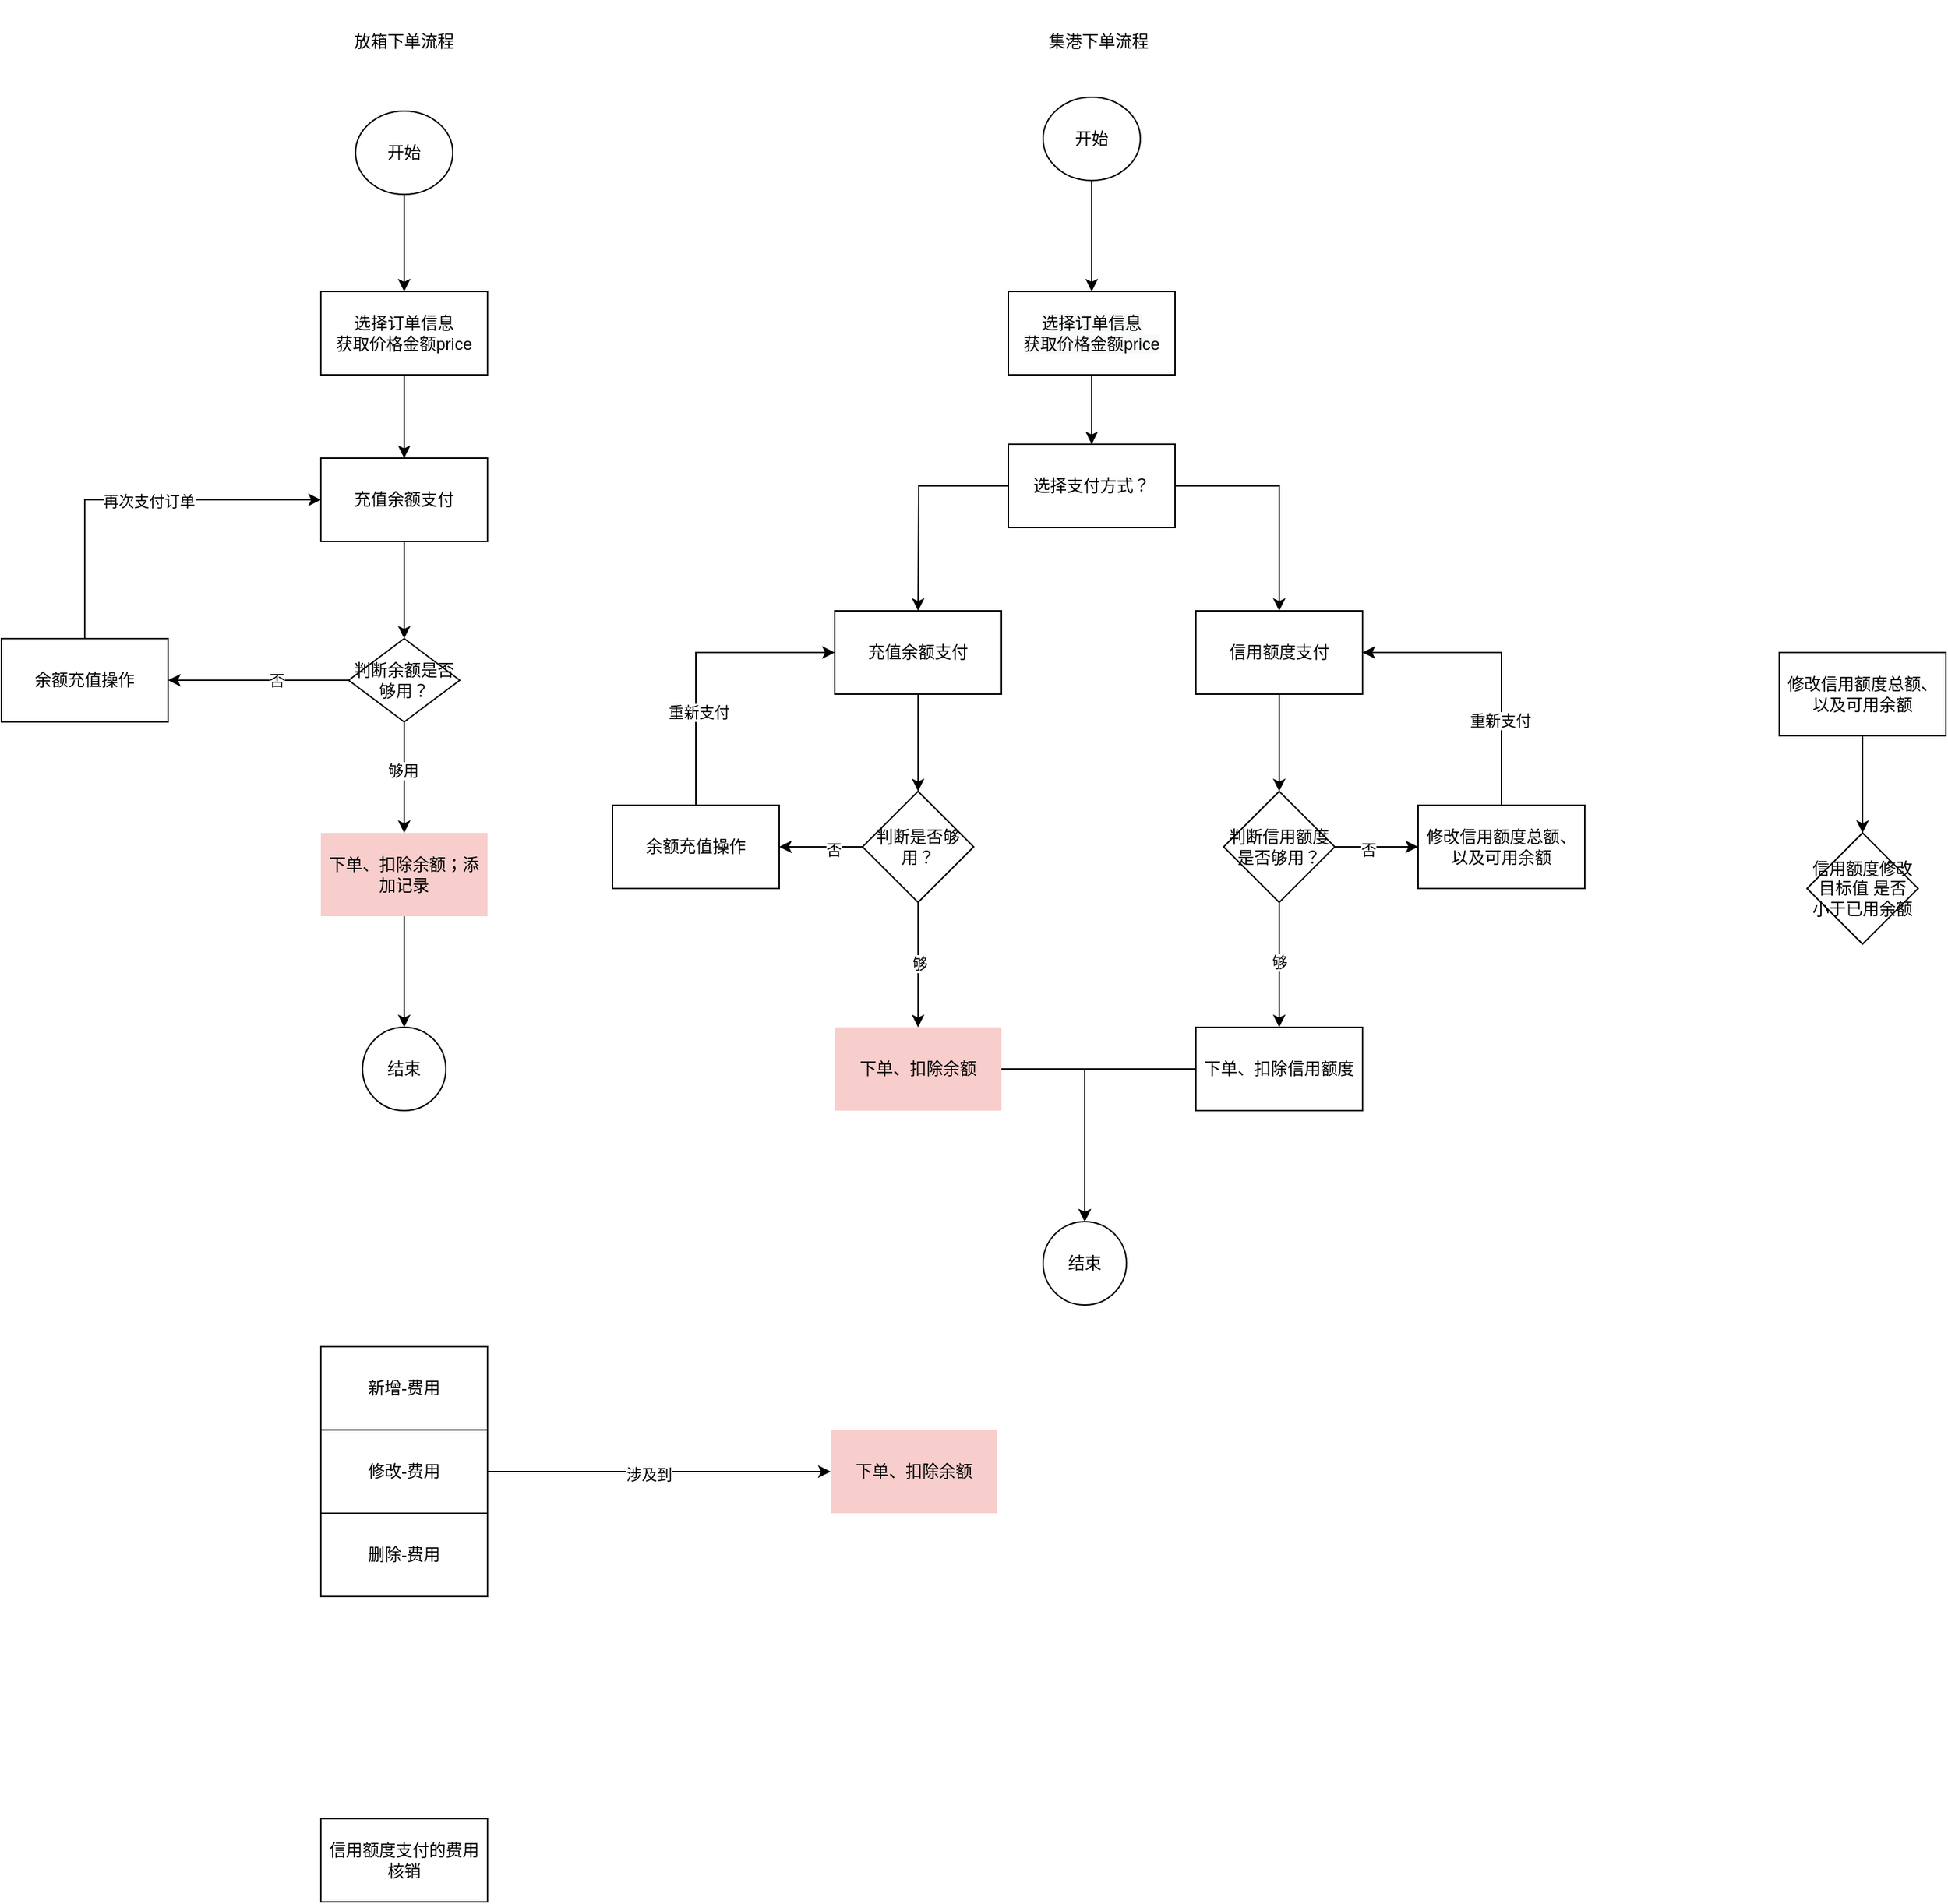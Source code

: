 <mxfile version="14.6.6" type="github">
  <diagram id="yB_TVjthiijMV85t6qQj" name="第 1 页">
    <mxGraphModel dx="1437" dy="1028" grid="1" gridSize="10" guides="1" tooltips="1" connect="1" arrows="1" fold="1" page="1" pageScale="1" pageWidth="827" pageHeight="1169" math="0" shadow="0">
      <root>
        <mxCell id="0" />
        <mxCell id="1" parent="0" />
        <mxCell id="iHlx-0HnK2ta-YtyEYJR-1" value="放箱下单流程" style="text;html=1;strokeColor=none;fillColor=none;align=center;verticalAlign=middle;whiteSpace=wrap;rounded=0;" vertex="1" parent="1">
          <mxGeometry x="330" y="60" width="140" height="60" as="geometry" />
        </mxCell>
        <mxCell id="iHlx-0HnK2ta-YtyEYJR-2" value="集港下单流程" style="text;html=1;strokeColor=none;fillColor=none;align=center;verticalAlign=middle;whiteSpace=wrap;rounded=0;" vertex="1" parent="1">
          <mxGeometry x="830" y="60" width="140" height="60" as="geometry" />
        </mxCell>
        <mxCell id="iHlx-0HnK2ta-YtyEYJR-7" value="" style="edgeStyle=orthogonalEdgeStyle;rounded=0;orthogonalLoop=1;jettySize=auto;html=1;" edge="1" parent="1" source="iHlx-0HnK2ta-YtyEYJR-3" target="iHlx-0HnK2ta-YtyEYJR-6">
          <mxGeometry relative="1" as="geometry" />
        </mxCell>
        <mxCell id="iHlx-0HnK2ta-YtyEYJR-3" value="开始" style="ellipse;whiteSpace=wrap;html=1;" vertex="1" parent="1">
          <mxGeometry x="365" y="140" width="70" height="60" as="geometry" />
        </mxCell>
        <mxCell id="iHlx-0HnK2ta-YtyEYJR-9" value="" style="edgeStyle=orthogonalEdgeStyle;rounded=0;orthogonalLoop=1;jettySize=auto;html=1;" edge="1" parent="1" source="iHlx-0HnK2ta-YtyEYJR-5" target="iHlx-0HnK2ta-YtyEYJR-8">
          <mxGeometry relative="1" as="geometry" />
        </mxCell>
        <mxCell id="iHlx-0HnK2ta-YtyEYJR-5" value="开始" style="ellipse;whiteSpace=wrap;html=1;" vertex="1" parent="1">
          <mxGeometry x="860" y="130" width="70" height="60" as="geometry" />
        </mxCell>
        <mxCell id="iHlx-0HnK2ta-YtyEYJR-11" value="" style="edgeStyle=orthogonalEdgeStyle;rounded=0;orthogonalLoop=1;jettySize=auto;html=1;" edge="1" parent="1" source="iHlx-0HnK2ta-YtyEYJR-6">
          <mxGeometry relative="1" as="geometry">
            <mxPoint x="400" y="390" as="targetPoint" />
          </mxGeometry>
        </mxCell>
        <mxCell id="iHlx-0HnK2ta-YtyEYJR-6" value="选择订单信息&lt;br&gt;获取价格金额price" style="whiteSpace=wrap;html=1;" vertex="1" parent="1">
          <mxGeometry x="340" y="270" width="120" height="60" as="geometry" />
        </mxCell>
        <mxCell id="iHlx-0HnK2ta-YtyEYJR-14" style="edgeStyle=orthogonalEdgeStyle;rounded=0;orthogonalLoop=1;jettySize=auto;html=1;exitX=0.5;exitY=1;exitDx=0;exitDy=0;entryX=0.5;entryY=0;entryDx=0;entryDy=0;" edge="1" parent="1" source="iHlx-0HnK2ta-YtyEYJR-8" target="iHlx-0HnK2ta-YtyEYJR-12">
          <mxGeometry relative="1" as="geometry" />
        </mxCell>
        <mxCell id="iHlx-0HnK2ta-YtyEYJR-8" value="&lt;meta charset=&quot;utf-8&quot;&gt;&lt;span style=&quot;color: rgb(0, 0, 0); font-family: helvetica; font-size: 12px; font-style: normal; font-weight: 400; letter-spacing: normal; text-align: center; text-indent: 0px; text-transform: none; word-spacing: 0px; background-color: rgb(248, 249, 250); display: inline; float: none;&quot;&gt;选择订单信息&lt;/span&gt;&lt;br style=&quot;color: rgb(0, 0, 0); font-family: helvetica; font-size: 12px; font-style: normal; font-weight: 400; letter-spacing: normal; text-align: center; text-indent: 0px; text-transform: none; word-spacing: 0px; background-color: rgb(248, 249, 250);&quot;&gt;&lt;span style=&quot;color: rgb(0, 0, 0); font-family: helvetica; font-size: 12px; font-style: normal; font-weight: 400; letter-spacing: normal; text-align: center; text-indent: 0px; text-transform: none; word-spacing: 0px; background-color: rgb(248, 249, 250); display: inline; float: none;&quot;&gt;获取价格金额price&lt;/span&gt;" style="whiteSpace=wrap;html=1;" vertex="1" parent="1">
          <mxGeometry x="835" y="270" width="120" height="60" as="geometry" />
        </mxCell>
        <mxCell id="iHlx-0HnK2ta-YtyEYJR-18" style="edgeStyle=orthogonalEdgeStyle;rounded=0;orthogonalLoop=1;jettySize=auto;html=1;exitX=0;exitY=0.5;exitDx=0;exitDy=0;" edge="1" parent="1" source="iHlx-0HnK2ta-YtyEYJR-12">
          <mxGeometry relative="1" as="geometry">
            <mxPoint x="770" y="500" as="targetPoint" />
          </mxGeometry>
        </mxCell>
        <mxCell id="iHlx-0HnK2ta-YtyEYJR-19" style="edgeStyle=orthogonalEdgeStyle;rounded=0;orthogonalLoop=1;jettySize=auto;html=1;exitX=1;exitY=0.5;exitDx=0;exitDy=0;entryX=0.5;entryY=0;entryDx=0;entryDy=0;" edge="1" parent="1" source="iHlx-0HnK2ta-YtyEYJR-12" target="iHlx-0HnK2ta-YtyEYJR-17">
          <mxGeometry relative="1" as="geometry" />
        </mxCell>
        <mxCell id="iHlx-0HnK2ta-YtyEYJR-12" value="选择支付方式？" style="rounded=0;whiteSpace=wrap;html=1;" vertex="1" parent="1">
          <mxGeometry x="835" y="380" width="120" height="60" as="geometry" />
        </mxCell>
        <mxCell id="iHlx-0HnK2ta-YtyEYJR-21" value="" style="edgeStyle=orthogonalEdgeStyle;rounded=0;orthogonalLoop=1;jettySize=auto;html=1;" edge="1" parent="1" source="iHlx-0HnK2ta-YtyEYJR-15" target="iHlx-0HnK2ta-YtyEYJR-20">
          <mxGeometry relative="1" as="geometry" />
        </mxCell>
        <mxCell id="iHlx-0HnK2ta-YtyEYJR-15" value="充值余额支付" style="rounded=0;whiteSpace=wrap;html=1;" vertex="1" parent="1">
          <mxGeometry x="340" y="390" width="120" height="60" as="geometry" />
        </mxCell>
        <mxCell id="iHlx-0HnK2ta-YtyEYJR-33" value="" style="edgeStyle=orthogonalEdgeStyle;rounded=0;orthogonalLoop=1;jettySize=auto;html=1;" edge="1" parent="1" source="iHlx-0HnK2ta-YtyEYJR-16" target="iHlx-0HnK2ta-YtyEYJR-32">
          <mxGeometry relative="1" as="geometry" />
        </mxCell>
        <mxCell id="iHlx-0HnK2ta-YtyEYJR-16" value="充值余额支付" style="rounded=0;whiteSpace=wrap;html=1;" vertex="1" parent="1">
          <mxGeometry x="710" y="500" width="120" height="60" as="geometry" />
        </mxCell>
        <mxCell id="iHlx-0HnK2ta-YtyEYJR-37" value="" style="edgeStyle=orthogonalEdgeStyle;rounded=0;orthogonalLoop=1;jettySize=auto;html=1;" edge="1" parent="1" source="iHlx-0HnK2ta-YtyEYJR-17" target="iHlx-0HnK2ta-YtyEYJR-36">
          <mxGeometry relative="1" as="geometry" />
        </mxCell>
        <mxCell id="iHlx-0HnK2ta-YtyEYJR-17" value="信用额度支付" style="rounded=0;whiteSpace=wrap;html=1;" vertex="1" parent="1">
          <mxGeometry x="970" y="500" width="120" height="60" as="geometry" />
        </mxCell>
        <mxCell id="iHlx-0HnK2ta-YtyEYJR-23" value="" style="edgeStyle=orthogonalEdgeStyle;rounded=0;orthogonalLoop=1;jettySize=auto;html=1;" edge="1" parent="1" source="iHlx-0HnK2ta-YtyEYJR-20" target="iHlx-0HnK2ta-YtyEYJR-22">
          <mxGeometry relative="1" as="geometry" />
        </mxCell>
        <mxCell id="iHlx-0HnK2ta-YtyEYJR-24" value="够用" style="edgeLabel;html=1;align=center;verticalAlign=middle;resizable=0;points=[];" vertex="1" connectable="0" parent="iHlx-0HnK2ta-YtyEYJR-23">
          <mxGeometry x="-0.125" y="-1" relative="1" as="geometry">
            <mxPoint as="offset" />
          </mxGeometry>
        </mxCell>
        <mxCell id="iHlx-0HnK2ta-YtyEYJR-26" style="edgeStyle=orthogonalEdgeStyle;rounded=0;orthogonalLoop=1;jettySize=auto;html=1;exitX=0;exitY=0.5;exitDx=0;exitDy=0;entryX=1;entryY=0.5;entryDx=0;entryDy=0;" edge="1" parent="1" source="iHlx-0HnK2ta-YtyEYJR-20" target="iHlx-0HnK2ta-YtyEYJR-25">
          <mxGeometry relative="1" as="geometry" />
        </mxCell>
        <mxCell id="iHlx-0HnK2ta-YtyEYJR-27" value="否" style="edgeLabel;html=1;align=center;verticalAlign=middle;resizable=0;points=[];" vertex="1" connectable="0" parent="iHlx-0HnK2ta-YtyEYJR-26">
          <mxGeometry x="-0.2" relative="1" as="geometry">
            <mxPoint as="offset" />
          </mxGeometry>
        </mxCell>
        <mxCell id="iHlx-0HnK2ta-YtyEYJR-20" value="判断余额是否够用？" style="rhombus;whiteSpace=wrap;html=1;rounded=0;" vertex="1" parent="1">
          <mxGeometry x="360" y="520" width="80" height="60" as="geometry" />
        </mxCell>
        <mxCell id="iHlx-0HnK2ta-YtyEYJR-31" value="" style="edgeStyle=orthogonalEdgeStyle;rounded=0;orthogonalLoop=1;jettySize=auto;html=1;" edge="1" parent="1" source="iHlx-0HnK2ta-YtyEYJR-22" target="iHlx-0HnK2ta-YtyEYJR-30">
          <mxGeometry relative="1" as="geometry" />
        </mxCell>
        <mxCell id="iHlx-0HnK2ta-YtyEYJR-22" value="下单、扣除余额；添加记录" style="whiteSpace=wrap;html=1;rounded=0;fillColor=#f8cecc;strokeColor=none;" vertex="1" parent="1">
          <mxGeometry x="340" y="660" width="120" height="60" as="geometry" />
        </mxCell>
        <mxCell id="iHlx-0HnK2ta-YtyEYJR-28" style="edgeStyle=orthogonalEdgeStyle;rounded=0;orthogonalLoop=1;jettySize=auto;html=1;exitX=0.5;exitY=0;exitDx=0;exitDy=0;entryX=0;entryY=0.5;entryDx=0;entryDy=0;" edge="1" parent="1" source="iHlx-0HnK2ta-YtyEYJR-25" target="iHlx-0HnK2ta-YtyEYJR-15">
          <mxGeometry relative="1" as="geometry" />
        </mxCell>
        <mxCell id="iHlx-0HnK2ta-YtyEYJR-29" value="再次支付订单" style="edgeLabel;html=1;align=center;verticalAlign=middle;resizable=0;points=[];" vertex="1" connectable="0" parent="iHlx-0HnK2ta-YtyEYJR-28">
          <mxGeometry x="0.082" y="-1" relative="1" as="geometry">
            <mxPoint as="offset" />
          </mxGeometry>
        </mxCell>
        <mxCell id="iHlx-0HnK2ta-YtyEYJR-25" value="余额充值操作" style="rounded=0;whiteSpace=wrap;html=1;" vertex="1" parent="1">
          <mxGeometry x="110" y="520" width="120" height="60" as="geometry" />
        </mxCell>
        <mxCell id="iHlx-0HnK2ta-YtyEYJR-30" value="结束" style="ellipse;whiteSpace=wrap;html=1;rounded=0;" vertex="1" parent="1">
          <mxGeometry x="370" y="800" width="60" height="60" as="geometry" />
        </mxCell>
        <mxCell id="iHlx-0HnK2ta-YtyEYJR-35" value="" style="edgeStyle=orthogonalEdgeStyle;rounded=0;orthogonalLoop=1;jettySize=auto;html=1;" edge="1" parent="1" source="iHlx-0HnK2ta-YtyEYJR-32" target="iHlx-0HnK2ta-YtyEYJR-34">
          <mxGeometry relative="1" as="geometry" />
        </mxCell>
        <mxCell id="iHlx-0HnK2ta-YtyEYJR-42" value="够" style="edgeLabel;html=1;align=center;verticalAlign=middle;resizable=0;points=[];" vertex="1" connectable="0" parent="iHlx-0HnK2ta-YtyEYJR-35">
          <mxGeometry x="-0.022" y="1" relative="1" as="geometry">
            <mxPoint as="offset" />
          </mxGeometry>
        </mxCell>
        <mxCell id="iHlx-0HnK2ta-YtyEYJR-41" value="" style="edgeStyle=orthogonalEdgeStyle;rounded=0;orthogonalLoop=1;jettySize=auto;html=1;" edge="1" parent="1" source="iHlx-0HnK2ta-YtyEYJR-32" target="iHlx-0HnK2ta-YtyEYJR-40">
          <mxGeometry relative="1" as="geometry" />
        </mxCell>
        <mxCell id="iHlx-0HnK2ta-YtyEYJR-43" value="否" style="edgeLabel;html=1;align=center;verticalAlign=middle;resizable=0;points=[];" vertex="1" connectable="0" parent="iHlx-0HnK2ta-YtyEYJR-41">
          <mxGeometry x="-0.3" y="2" relative="1" as="geometry">
            <mxPoint as="offset" />
          </mxGeometry>
        </mxCell>
        <mxCell id="iHlx-0HnK2ta-YtyEYJR-32" value="判断是否够用？" style="rhombus;whiteSpace=wrap;html=1;rounded=0;" vertex="1" parent="1">
          <mxGeometry x="730" y="630" width="80" height="80" as="geometry" />
        </mxCell>
        <mxCell id="iHlx-0HnK2ta-YtyEYJR-54" style="edgeStyle=orthogonalEdgeStyle;rounded=0;orthogonalLoop=1;jettySize=auto;html=1;" edge="1" parent="1" source="iHlx-0HnK2ta-YtyEYJR-34" target="iHlx-0HnK2ta-YtyEYJR-53">
          <mxGeometry relative="1" as="geometry" />
        </mxCell>
        <mxCell id="iHlx-0HnK2ta-YtyEYJR-34" value="下单、扣除余额" style="whiteSpace=wrap;html=1;rounded=0;fillColor=#f8cecc;strokeColor=none;" vertex="1" parent="1">
          <mxGeometry x="710" y="800" width="120" height="60" as="geometry" />
        </mxCell>
        <mxCell id="iHlx-0HnK2ta-YtyEYJR-39" value="" style="edgeStyle=orthogonalEdgeStyle;rounded=0;orthogonalLoop=1;jettySize=auto;html=1;" edge="1" parent="1" source="iHlx-0HnK2ta-YtyEYJR-36" target="iHlx-0HnK2ta-YtyEYJR-38">
          <mxGeometry relative="1" as="geometry" />
        </mxCell>
        <mxCell id="iHlx-0HnK2ta-YtyEYJR-45" value="够" style="edgeLabel;html=1;align=center;verticalAlign=middle;resizable=0;points=[];" vertex="1" connectable="0" parent="iHlx-0HnK2ta-YtyEYJR-39">
          <mxGeometry x="-0.044" relative="1" as="geometry">
            <mxPoint as="offset" />
          </mxGeometry>
        </mxCell>
        <mxCell id="iHlx-0HnK2ta-YtyEYJR-47" value="" style="edgeStyle=orthogonalEdgeStyle;rounded=0;orthogonalLoop=1;jettySize=auto;html=1;" edge="1" parent="1" source="iHlx-0HnK2ta-YtyEYJR-36" target="iHlx-0HnK2ta-YtyEYJR-46">
          <mxGeometry relative="1" as="geometry" />
        </mxCell>
        <mxCell id="iHlx-0HnK2ta-YtyEYJR-52" value="否" style="edgeLabel;html=1;align=center;verticalAlign=middle;resizable=0;points=[];" vertex="1" connectable="0" parent="iHlx-0HnK2ta-YtyEYJR-47">
          <mxGeometry x="-0.2" y="-2" relative="1" as="geometry">
            <mxPoint as="offset" />
          </mxGeometry>
        </mxCell>
        <mxCell id="iHlx-0HnK2ta-YtyEYJR-36" value="判断信用额度是否够用？" style="rhombus;whiteSpace=wrap;html=1;rounded=0;" vertex="1" parent="1">
          <mxGeometry x="990" y="630" width="80" height="80" as="geometry" />
        </mxCell>
        <mxCell id="iHlx-0HnK2ta-YtyEYJR-55" style="edgeStyle=orthogonalEdgeStyle;rounded=0;orthogonalLoop=1;jettySize=auto;html=1;entryX=0.5;entryY=0;entryDx=0;entryDy=0;" edge="1" parent="1" source="iHlx-0HnK2ta-YtyEYJR-38" target="iHlx-0HnK2ta-YtyEYJR-53">
          <mxGeometry relative="1" as="geometry" />
        </mxCell>
        <mxCell id="iHlx-0HnK2ta-YtyEYJR-38" value="下单、扣除信用额度" style="whiteSpace=wrap;html=1;rounded=0;" vertex="1" parent="1">
          <mxGeometry x="970" y="800" width="120" height="60" as="geometry" />
        </mxCell>
        <mxCell id="iHlx-0HnK2ta-YtyEYJR-44" style="edgeStyle=orthogonalEdgeStyle;rounded=0;orthogonalLoop=1;jettySize=auto;html=1;exitX=0.5;exitY=0;exitDx=0;exitDy=0;entryX=0;entryY=0.5;entryDx=0;entryDy=0;" edge="1" parent="1" source="iHlx-0HnK2ta-YtyEYJR-40" target="iHlx-0HnK2ta-YtyEYJR-16">
          <mxGeometry relative="1" as="geometry" />
        </mxCell>
        <mxCell id="iHlx-0HnK2ta-YtyEYJR-50" value="重新支付" style="edgeLabel;html=1;align=center;verticalAlign=middle;resizable=0;points=[];" vertex="1" connectable="0" parent="iHlx-0HnK2ta-YtyEYJR-44">
          <mxGeometry x="-0.362" y="-2" relative="1" as="geometry">
            <mxPoint as="offset" />
          </mxGeometry>
        </mxCell>
        <mxCell id="iHlx-0HnK2ta-YtyEYJR-40" value="余额充值操作" style="whiteSpace=wrap;html=1;rounded=0;" vertex="1" parent="1">
          <mxGeometry x="550" y="640" width="120" height="60" as="geometry" />
        </mxCell>
        <mxCell id="iHlx-0HnK2ta-YtyEYJR-49" style="edgeStyle=orthogonalEdgeStyle;rounded=0;orthogonalLoop=1;jettySize=auto;html=1;exitX=0.5;exitY=0;exitDx=0;exitDy=0;entryX=1;entryY=0.5;entryDx=0;entryDy=0;" edge="1" parent="1" source="iHlx-0HnK2ta-YtyEYJR-46" target="iHlx-0HnK2ta-YtyEYJR-17">
          <mxGeometry relative="1" as="geometry" />
        </mxCell>
        <mxCell id="iHlx-0HnK2ta-YtyEYJR-51" value="重新支付" style="edgeLabel;html=1;align=center;verticalAlign=middle;resizable=0;points=[];" vertex="1" connectable="0" parent="iHlx-0HnK2ta-YtyEYJR-49">
          <mxGeometry x="-0.419" y="1" relative="1" as="geometry">
            <mxPoint as="offset" />
          </mxGeometry>
        </mxCell>
        <mxCell id="iHlx-0HnK2ta-YtyEYJR-46" value="修改信用额度总额、以及可用余额" style="whiteSpace=wrap;html=1;rounded=0;" vertex="1" parent="1">
          <mxGeometry x="1130" y="640" width="120" height="60" as="geometry" />
        </mxCell>
        <mxCell id="iHlx-0HnK2ta-YtyEYJR-53" value="结束" style="ellipse;whiteSpace=wrap;html=1;rounded=0;" vertex="1" parent="1">
          <mxGeometry x="860" y="940" width="60" height="60" as="geometry" />
        </mxCell>
        <mxCell id="iHlx-0HnK2ta-YtyEYJR-59" value="" style="edgeStyle=orthogonalEdgeStyle;rounded=0;orthogonalLoop=1;jettySize=auto;html=1;" edge="1" parent="1" source="iHlx-0HnK2ta-YtyEYJR-57" target="iHlx-0HnK2ta-YtyEYJR-58">
          <mxGeometry relative="1" as="geometry" />
        </mxCell>
        <mxCell id="iHlx-0HnK2ta-YtyEYJR-57" value="修改信用额度总额、以及可用余额" style="whiteSpace=wrap;html=1;rounded=0;" vertex="1" parent="1">
          <mxGeometry x="1390" y="530" width="120" height="60" as="geometry" />
        </mxCell>
        <mxCell id="iHlx-0HnK2ta-YtyEYJR-58" value="信用额度修改目标值 是否 小于已用余额" style="rhombus;whiteSpace=wrap;html=1;rounded=0;" vertex="1" parent="1">
          <mxGeometry x="1410" y="660" width="80" height="80" as="geometry" />
        </mxCell>
        <mxCell id="iHlx-0HnK2ta-YtyEYJR-64" style="edgeStyle=orthogonalEdgeStyle;rounded=0;orthogonalLoop=1;jettySize=auto;html=1;exitX=1;exitY=0.5;exitDx=0;exitDy=0;entryX=0;entryY=0.5;entryDx=0;entryDy=0;" edge="1" parent="1" source="iHlx-0HnK2ta-YtyEYJR-60" target="iHlx-0HnK2ta-YtyEYJR-63">
          <mxGeometry relative="1" as="geometry" />
        </mxCell>
        <mxCell id="iHlx-0HnK2ta-YtyEYJR-65" value="涉及到" style="edgeLabel;html=1;align=center;verticalAlign=middle;resizable=0;points=[];" vertex="1" connectable="0" parent="iHlx-0HnK2ta-YtyEYJR-64">
          <mxGeometry x="-0.061" y="-2" relative="1" as="geometry">
            <mxPoint as="offset" />
          </mxGeometry>
        </mxCell>
        <mxCell id="iHlx-0HnK2ta-YtyEYJR-60" value="修改-费用" style="rounded=0;whiteSpace=wrap;html=1;sketch=0;" vertex="1" parent="1">
          <mxGeometry x="340" y="1090" width="120" height="60" as="geometry" />
        </mxCell>
        <mxCell id="iHlx-0HnK2ta-YtyEYJR-61" value="新增-费用" style="rounded=0;whiteSpace=wrap;html=1;sketch=0;" vertex="1" parent="1">
          <mxGeometry x="340" y="1030" width="120" height="60" as="geometry" />
        </mxCell>
        <mxCell id="iHlx-0HnK2ta-YtyEYJR-62" value="删除-费用" style="rounded=0;whiteSpace=wrap;html=1;sketch=0;" vertex="1" parent="1">
          <mxGeometry x="340" y="1150" width="120" height="60" as="geometry" />
        </mxCell>
        <mxCell id="iHlx-0HnK2ta-YtyEYJR-63" value="下单、扣除余额" style="whiteSpace=wrap;html=1;rounded=0;fillColor=#f8cecc;strokeColor=none;" vertex="1" parent="1">
          <mxGeometry x="707" y="1090" width="120" height="60" as="geometry" />
        </mxCell>
        <mxCell id="iHlx-0HnK2ta-YtyEYJR-66" value="信用额度支付的费用核销" style="rounded=0;whiteSpace=wrap;html=1;sketch=0;" vertex="1" parent="1">
          <mxGeometry x="340" y="1370" width="120" height="60" as="geometry" />
        </mxCell>
      </root>
    </mxGraphModel>
  </diagram>
</mxfile>
